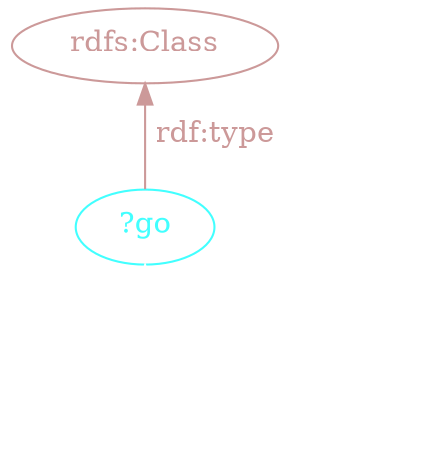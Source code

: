digraph {
  bgcolor="transparent" ;
  rankdir="BT";
  node [ color=white, fontcolor=white ] ;
  edge [ color=white, fontcolor=white ] ;

  X1XMA5 [label="up:X1XMA5"]
  X1XMA5 -> go [ label=< up:classifiedWith > ] ;
  go  [ color="#42ffff", label=< <font color='#42ffff'>?go</font> > ] ;
    go -> Class [ color="#cc9999", label=< <font color='#cc9999'>rdf:type</font> > ] ;

  Class [ color="#cc9999", label=< <font color='#cc9999'>rdfs:Class</font> > ]
}
